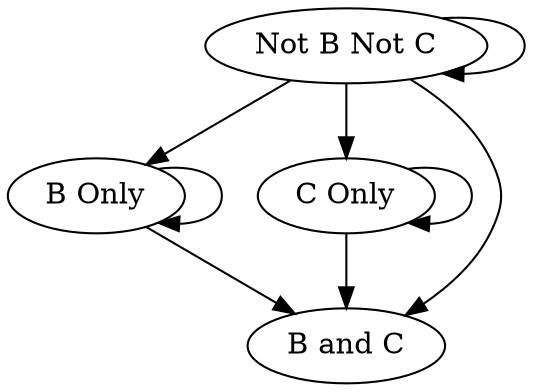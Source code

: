 digraph {
	"Not B Not C" -> "Not B Not C"
	"Not B Not C" -> "B Only"
	"Not B Not C" -> "C Only"
	"Not B Not C" -> "B and C"
	"B Only" -> "B Only"
	"B Only" -> "B and C"
	"C Only" -> "C Only"
	"C Only" -> "B and C"
}
